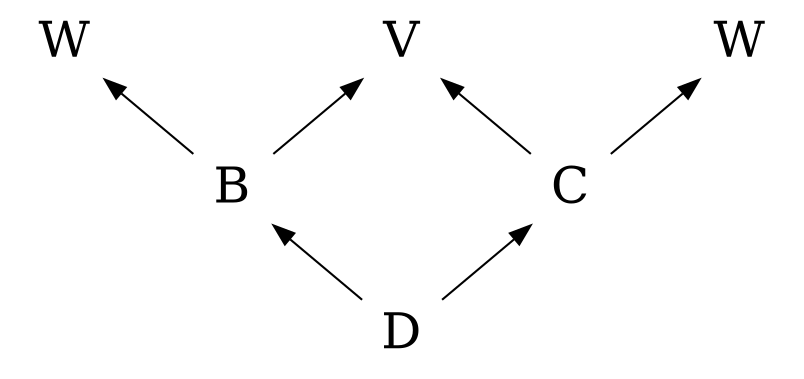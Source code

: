 digraph virt {
    graph [nodesep=1.5, rankdir=BT];

    W1 [label = "W", shape=plaintext, height=.1, fontsize=24];
    V [shape=plaintext, height=.1, fontsize=24];
    W2 [label = "W", shape=plaintext, height=.1, fontsize=24];
    B [shape=plaintext, height=.1, fontsize=24];
    C [shape=plaintext, height=.1, fontsize=24];
    D [shape=plaintext, height=.1, fontsize=24];

    D -> B;
    D -> C;
    B -> V;
    C -> V;
    B -> W1;
    C -> W2;
}